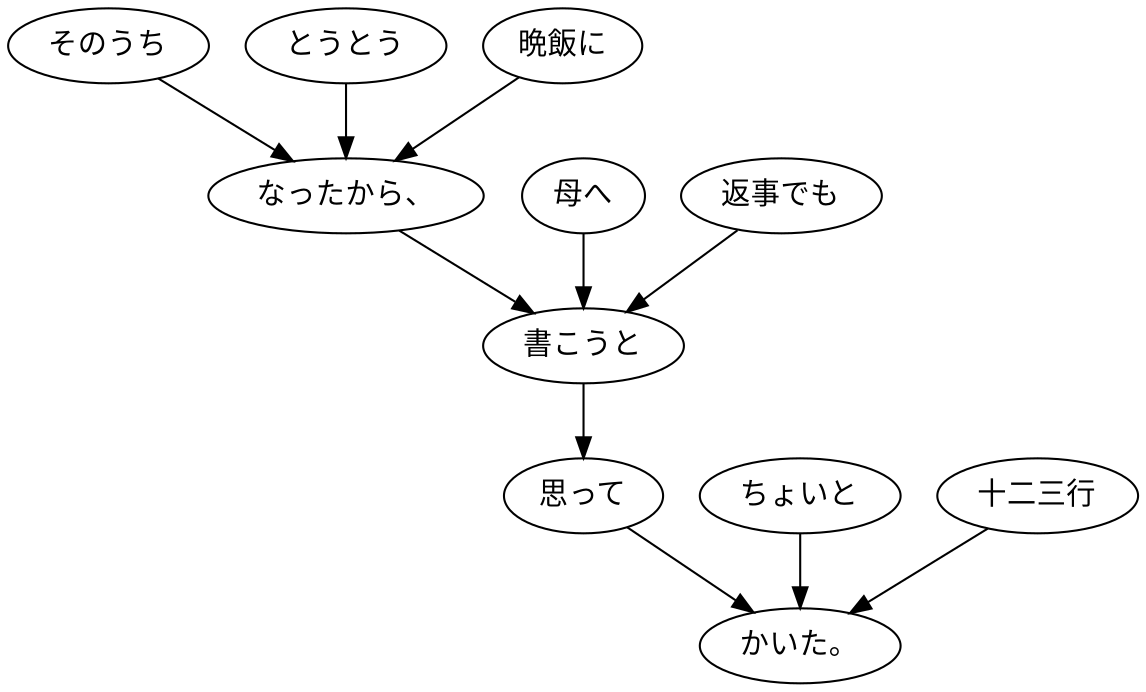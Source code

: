 digraph graph1054 {
	node0 [label="そのうち"];
	node1 [label="とうとう"];
	node2 [label="晩飯に"];
	node3 [label="なったから、"];
	node4 [label="母へ"];
	node5 [label="返事でも"];
	node6 [label="書こうと"];
	node7 [label="思って"];
	node8 [label="ちょいと"];
	node9 [label="十二三行"];
	node10 [label="かいた。"];
	node0 -> node3;
	node1 -> node3;
	node2 -> node3;
	node3 -> node6;
	node4 -> node6;
	node5 -> node6;
	node6 -> node7;
	node7 -> node10;
	node8 -> node10;
	node9 -> node10;
}

